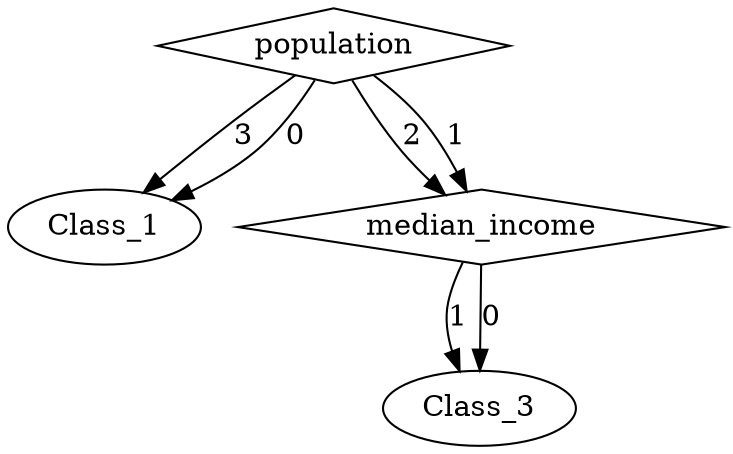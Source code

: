 digraph {
node [label=Class_3,style=""] Class_3
node [label=Class_3,style=""] Class_3
node [label=Class_1,style=""] Class_1
node [label=Class_1,style=""] Class_1
node [label=median_income,shape="diamond",style=""] 1
node [label=population,shape="diamond",style=""] 0

1 -> Class_3 [label="1"]
1 -> Class_3 [label="0"]
0 -> Class_1 [label="3"]
0 -> 1 [label="2"]
0 -> 1 [label="1"]
0 -> Class_1 [label="0"]
}